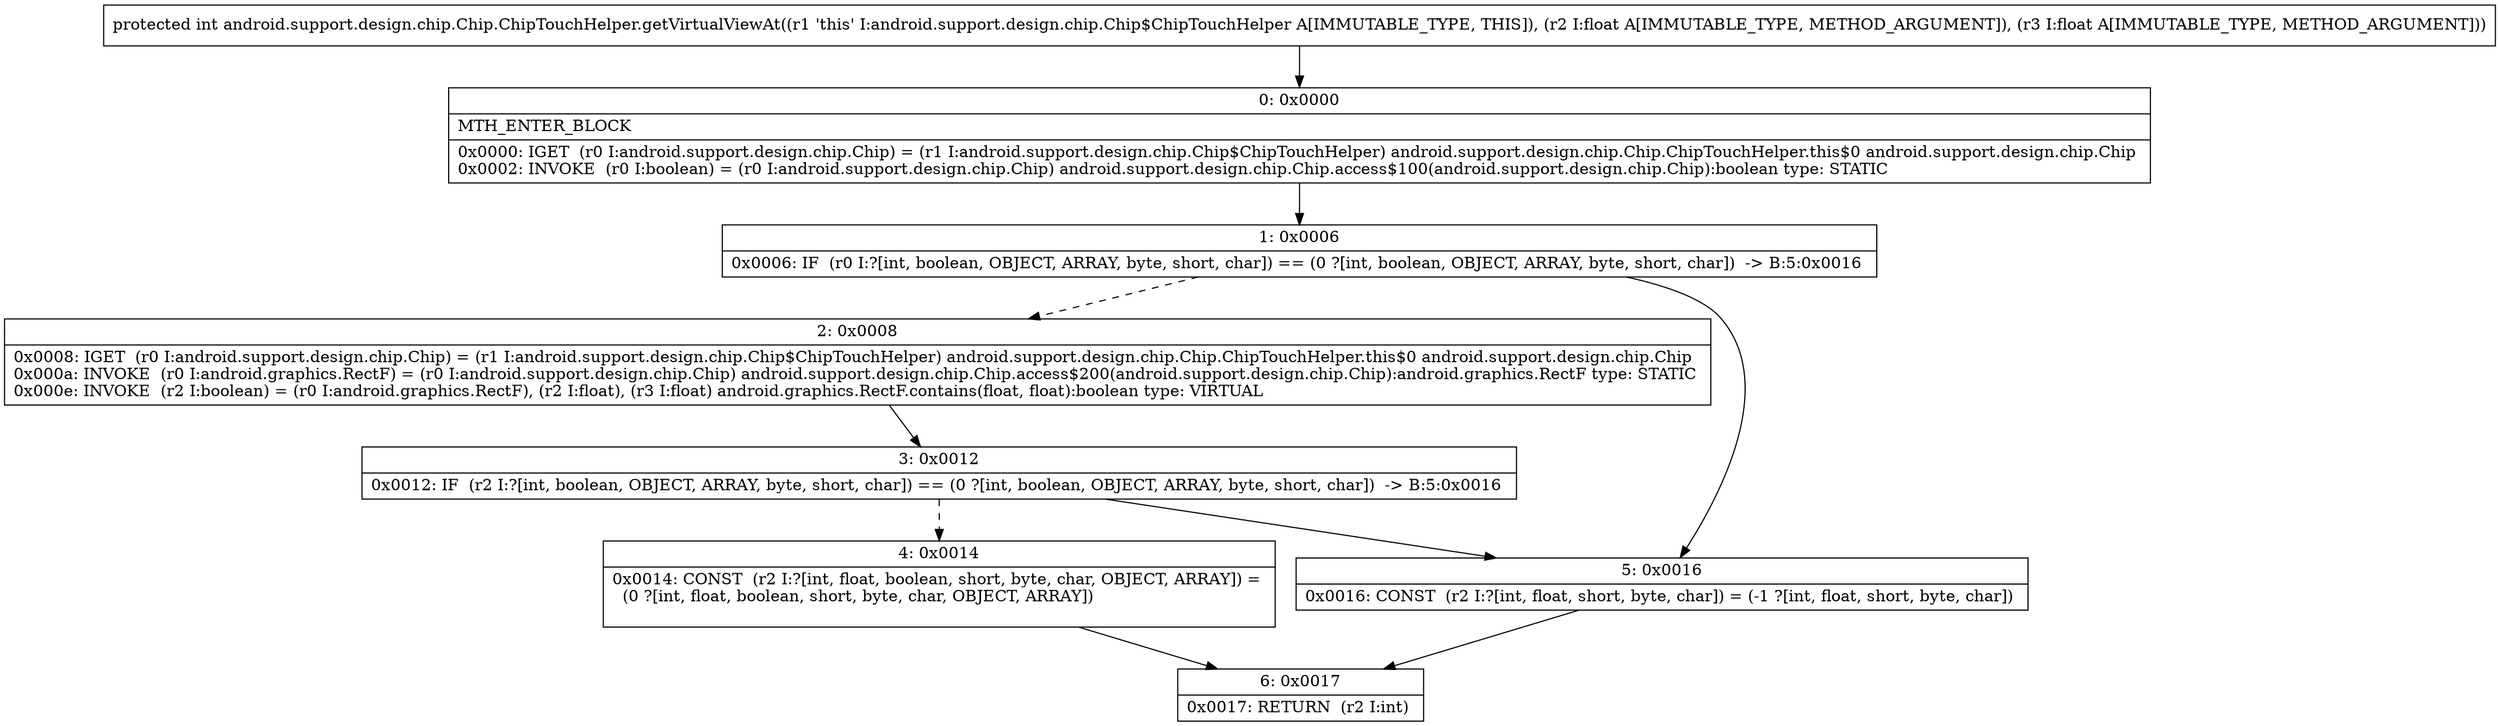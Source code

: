 digraph "CFG forandroid.support.design.chip.Chip.ChipTouchHelper.getVirtualViewAt(FF)I" {
Node_0 [shape=record,label="{0\:\ 0x0000|MTH_ENTER_BLOCK\l|0x0000: IGET  (r0 I:android.support.design.chip.Chip) = (r1 I:android.support.design.chip.Chip$ChipTouchHelper) android.support.design.chip.Chip.ChipTouchHelper.this$0 android.support.design.chip.Chip \l0x0002: INVOKE  (r0 I:boolean) = (r0 I:android.support.design.chip.Chip) android.support.design.chip.Chip.access$100(android.support.design.chip.Chip):boolean type: STATIC \l}"];
Node_1 [shape=record,label="{1\:\ 0x0006|0x0006: IF  (r0 I:?[int, boolean, OBJECT, ARRAY, byte, short, char]) == (0 ?[int, boolean, OBJECT, ARRAY, byte, short, char])  \-\> B:5:0x0016 \l}"];
Node_2 [shape=record,label="{2\:\ 0x0008|0x0008: IGET  (r0 I:android.support.design.chip.Chip) = (r1 I:android.support.design.chip.Chip$ChipTouchHelper) android.support.design.chip.Chip.ChipTouchHelper.this$0 android.support.design.chip.Chip \l0x000a: INVOKE  (r0 I:android.graphics.RectF) = (r0 I:android.support.design.chip.Chip) android.support.design.chip.Chip.access$200(android.support.design.chip.Chip):android.graphics.RectF type: STATIC \l0x000e: INVOKE  (r2 I:boolean) = (r0 I:android.graphics.RectF), (r2 I:float), (r3 I:float) android.graphics.RectF.contains(float, float):boolean type: VIRTUAL \l}"];
Node_3 [shape=record,label="{3\:\ 0x0012|0x0012: IF  (r2 I:?[int, boolean, OBJECT, ARRAY, byte, short, char]) == (0 ?[int, boolean, OBJECT, ARRAY, byte, short, char])  \-\> B:5:0x0016 \l}"];
Node_4 [shape=record,label="{4\:\ 0x0014|0x0014: CONST  (r2 I:?[int, float, boolean, short, byte, char, OBJECT, ARRAY]) = \l  (0 ?[int, float, boolean, short, byte, char, OBJECT, ARRAY])\l \l}"];
Node_5 [shape=record,label="{5\:\ 0x0016|0x0016: CONST  (r2 I:?[int, float, short, byte, char]) = (\-1 ?[int, float, short, byte, char]) \l}"];
Node_6 [shape=record,label="{6\:\ 0x0017|0x0017: RETURN  (r2 I:int) \l}"];
MethodNode[shape=record,label="{protected int android.support.design.chip.Chip.ChipTouchHelper.getVirtualViewAt((r1 'this' I:android.support.design.chip.Chip$ChipTouchHelper A[IMMUTABLE_TYPE, THIS]), (r2 I:float A[IMMUTABLE_TYPE, METHOD_ARGUMENT]), (r3 I:float A[IMMUTABLE_TYPE, METHOD_ARGUMENT])) }"];
MethodNode -> Node_0;
Node_0 -> Node_1;
Node_1 -> Node_2[style=dashed];
Node_1 -> Node_5;
Node_2 -> Node_3;
Node_3 -> Node_4[style=dashed];
Node_3 -> Node_5;
Node_4 -> Node_6;
Node_5 -> Node_6;
}

